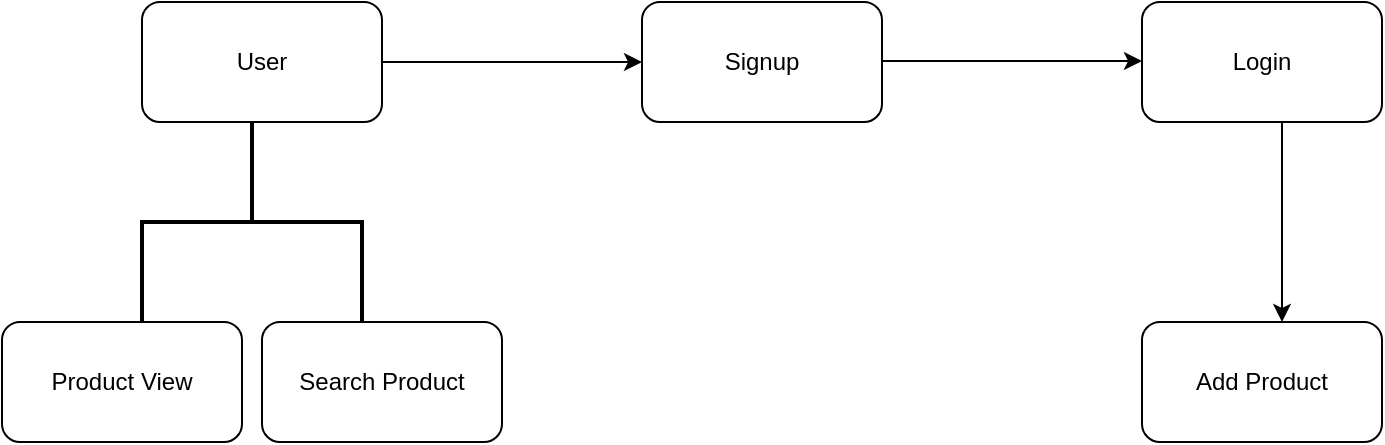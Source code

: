 <mxfile version="17.4.0" type="github">
  <diagram id="1hcAN3jaMcbh5Y8M9QYl" name="Page-1">
    <mxGraphModel dx="868" dy="482" grid="1" gridSize="10" guides="1" tooltips="1" connect="1" arrows="1" fold="1" page="1" pageScale="1" pageWidth="850" pageHeight="1100" math="0" shadow="0">
      <root>
        <mxCell id="0" />
        <mxCell id="1" parent="0" />
        <mxCell id="I5U5pQiUXtEN5GpuiPj--1" value="User" style="rounded=1;whiteSpace=wrap;html=1;" vertex="1" parent="1">
          <mxGeometry x="100" y="120" width="120" height="60" as="geometry" />
        </mxCell>
        <mxCell id="I5U5pQiUXtEN5GpuiPj--2" value="Signup" style="rounded=1;whiteSpace=wrap;html=1;" vertex="1" parent="1">
          <mxGeometry x="350" y="120" width="120" height="60" as="geometry" />
        </mxCell>
        <mxCell id="I5U5pQiUXtEN5GpuiPj--3" value="Login" style="rounded=1;whiteSpace=wrap;html=1;" vertex="1" parent="1">
          <mxGeometry x="600" y="120" width="120" height="60" as="geometry" />
        </mxCell>
        <mxCell id="I5U5pQiUXtEN5GpuiPj--9" value="" style="endArrow=classic;html=1;rounded=0;" edge="1" parent="1" target="I5U5pQiUXtEN5GpuiPj--2">
          <mxGeometry width="50" height="50" relative="1" as="geometry">
            <mxPoint x="220" y="150" as="sourcePoint" />
            <mxPoint x="300" y="150" as="targetPoint" />
            <Array as="points">
              <mxPoint x="260" y="150" />
            </Array>
          </mxGeometry>
        </mxCell>
        <mxCell id="I5U5pQiUXtEN5GpuiPj--10" value="" style="endArrow=classic;html=1;rounded=0;" edge="1" parent="1">
          <mxGeometry width="50" height="50" relative="1" as="geometry">
            <mxPoint x="670" y="180" as="sourcePoint" />
            <mxPoint x="670" y="280" as="targetPoint" />
            <Array as="points" />
          </mxGeometry>
        </mxCell>
        <mxCell id="I5U5pQiUXtEN5GpuiPj--11" value="" style="endArrow=classic;html=1;rounded=0;" edge="1" parent="1">
          <mxGeometry width="50" height="50" relative="1" as="geometry">
            <mxPoint x="470" y="149.5" as="sourcePoint" />
            <mxPoint x="600" y="149.5" as="targetPoint" />
            <Array as="points">
              <mxPoint x="510" y="149.5" />
            </Array>
          </mxGeometry>
        </mxCell>
        <mxCell id="I5U5pQiUXtEN5GpuiPj--12" value="Product View" style="rounded=1;whiteSpace=wrap;html=1;" vertex="1" parent="1">
          <mxGeometry x="30" y="280" width="120" height="60" as="geometry" />
        </mxCell>
        <mxCell id="I5U5pQiUXtEN5GpuiPj--13" value="Search Product" style="rounded=1;whiteSpace=wrap;html=1;" vertex="1" parent="1">
          <mxGeometry x="160" y="280" width="120" height="60" as="geometry" />
        </mxCell>
        <mxCell id="I5U5pQiUXtEN5GpuiPj--14" value="Add Product" style="rounded=1;whiteSpace=wrap;html=1;" vertex="1" parent="1">
          <mxGeometry x="600" y="280" width="120" height="60" as="geometry" />
        </mxCell>
        <mxCell id="I5U5pQiUXtEN5GpuiPj--17" value="" style="strokeWidth=2;html=1;shape=mxgraph.flowchart.annotation_2;align=left;labelPosition=right;pointerEvents=1;direction=south;" vertex="1" parent="1">
          <mxGeometry x="100" y="180" width="110" height="100" as="geometry" />
        </mxCell>
      </root>
    </mxGraphModel>
  </diagram>
</mxfile>

